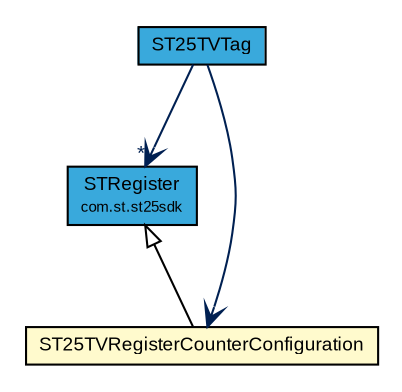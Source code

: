 #!/usr/local/bin/dot
#
# Class diagram 
# Generated by UMLGraph version R5_7_2-3-gee82a7 (http://www.umlgraph.org/)
#

digraph G {
	edge [fontname="arial",fontsize=10,labelfontname="arial",labelfontsize=10];
	node [fontname="arial",fontsize=10,shape=plaintext];
	nodesep=0.25;
	ranksep=0.5;
	// com.st.st25sdk.STRegister
	c28498 [label=<<table title="com.st.st25sdk.STRegister" border="0" cellborder="1" cellspacing="0" cellpadding="2" port="p" bgcolor="#39a9dc" href="../../STRegister.html">
		<tr><td><table border="0" cellspacing="0" cellpadding="1">
<tr><td align="center" balign="center"> STRegister </td></tr>
<tr><td align="center" balign="center"><font point-size="7.0"> com.st.st25sdk </font></td></tr>
		</table></td></tr>
		</table>>, URL="../../STRegister.html", fontname="arial", fontcolor="black", fontsize=9.0];
	// com.st.st25sdk.type5.st25tv.ST25TVTag
	c28684 [label=<<table title="com.st.st25sdk.type5.st25tv.ST25TVTag" border="0" cellborder="1" cellspacing="0" cellpadding="2" port="p" bgcolor="#39a9dc" href="./ST25TVTag.html">
		<tr><td><table border="0" cellspacing="0" cellpadding="1">
<tr><td align="center" balign="center"> ST25TVTag </td></tr>
		</table></td></tr>
		</table>>, URL="./ST25TVTag.html", fontname="arial", fontcolor="black", fontsize=9.0];
	// com.st.st25sdk.type5.st25tv.ST25TVRegisterCounterConfiguration
	c28690 [label=<<table title="com.st.st25sdk.type5.st25tv.ST25TVRegisterCounterConfiguration" border="0" cellborder="1" cellspacing="0" cellpadding="2" port="p" bgcolor="lemonChiffon" href="./ST25TVRegisterCounterConfiguration.html">
		<tr><td><table border="0" cellspacing="0" cellpadding="1">
<tr><td align="center" balign="center"> ST25TVRegisterCounterConfiguration </td></tr>
		</table></td></tr>
		</table>>, URL="./ST25TVRegisterCounterConfiguration.html", fontname="arial", fontcolor="black", fontsize=9.0];
	//com.st.st25sdk.type5.st25tv.ST25TVRegisterCounterConfiguration extends com.st.st25sdk.STRegister
	c28498:p -> c28690:p [dir=back,arrowtail=empty];
	// com.st.st25sdk.type5.st25tv.ST25TVTag NAVASSOC com.st.st25sdk.STRegister
	c28684:p -> c28498:p [taillabel="", label="", headlabel="*", fontname="arial", fontcolor="#002052", fontsize=10.0, color="#002052", arrowhead=open];
	// com.st.st25sdk.type5.st25tv.ST25TVTag NAVASSOC com.st.st25sdk.type5.st25tv.ST25TVRegisterCounterConfiguration
	c28684:p -> c28690:p [taillabel="", label="", headlabel="", fontname="arial", fontcolor="#002052", fontsize=10.0, color="#002052", arrowhead=open];
}


